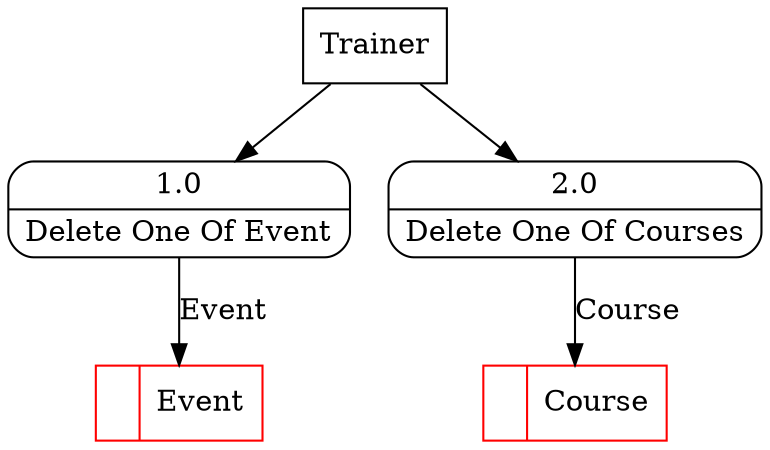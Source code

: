 digraph dfd2{ 
node[shape=record]
200 [label="<f0>  |<f1> Event " color=red];
201 [label="<f0>  |<f1> Course " color=red];
202 [label="Trainer" shape=box];
203 [label="{<f0> 1.0|<f1> Delete One Of Event }" shape=Mrecord];
204 [label="{<f0> 2.0|<f1> Delete One Of Courses }" shape=Mrecord];
202 -> 203
202 -> 204
203 -> 200 [label="Event"]
204 -> 201 [label="Course"]
}